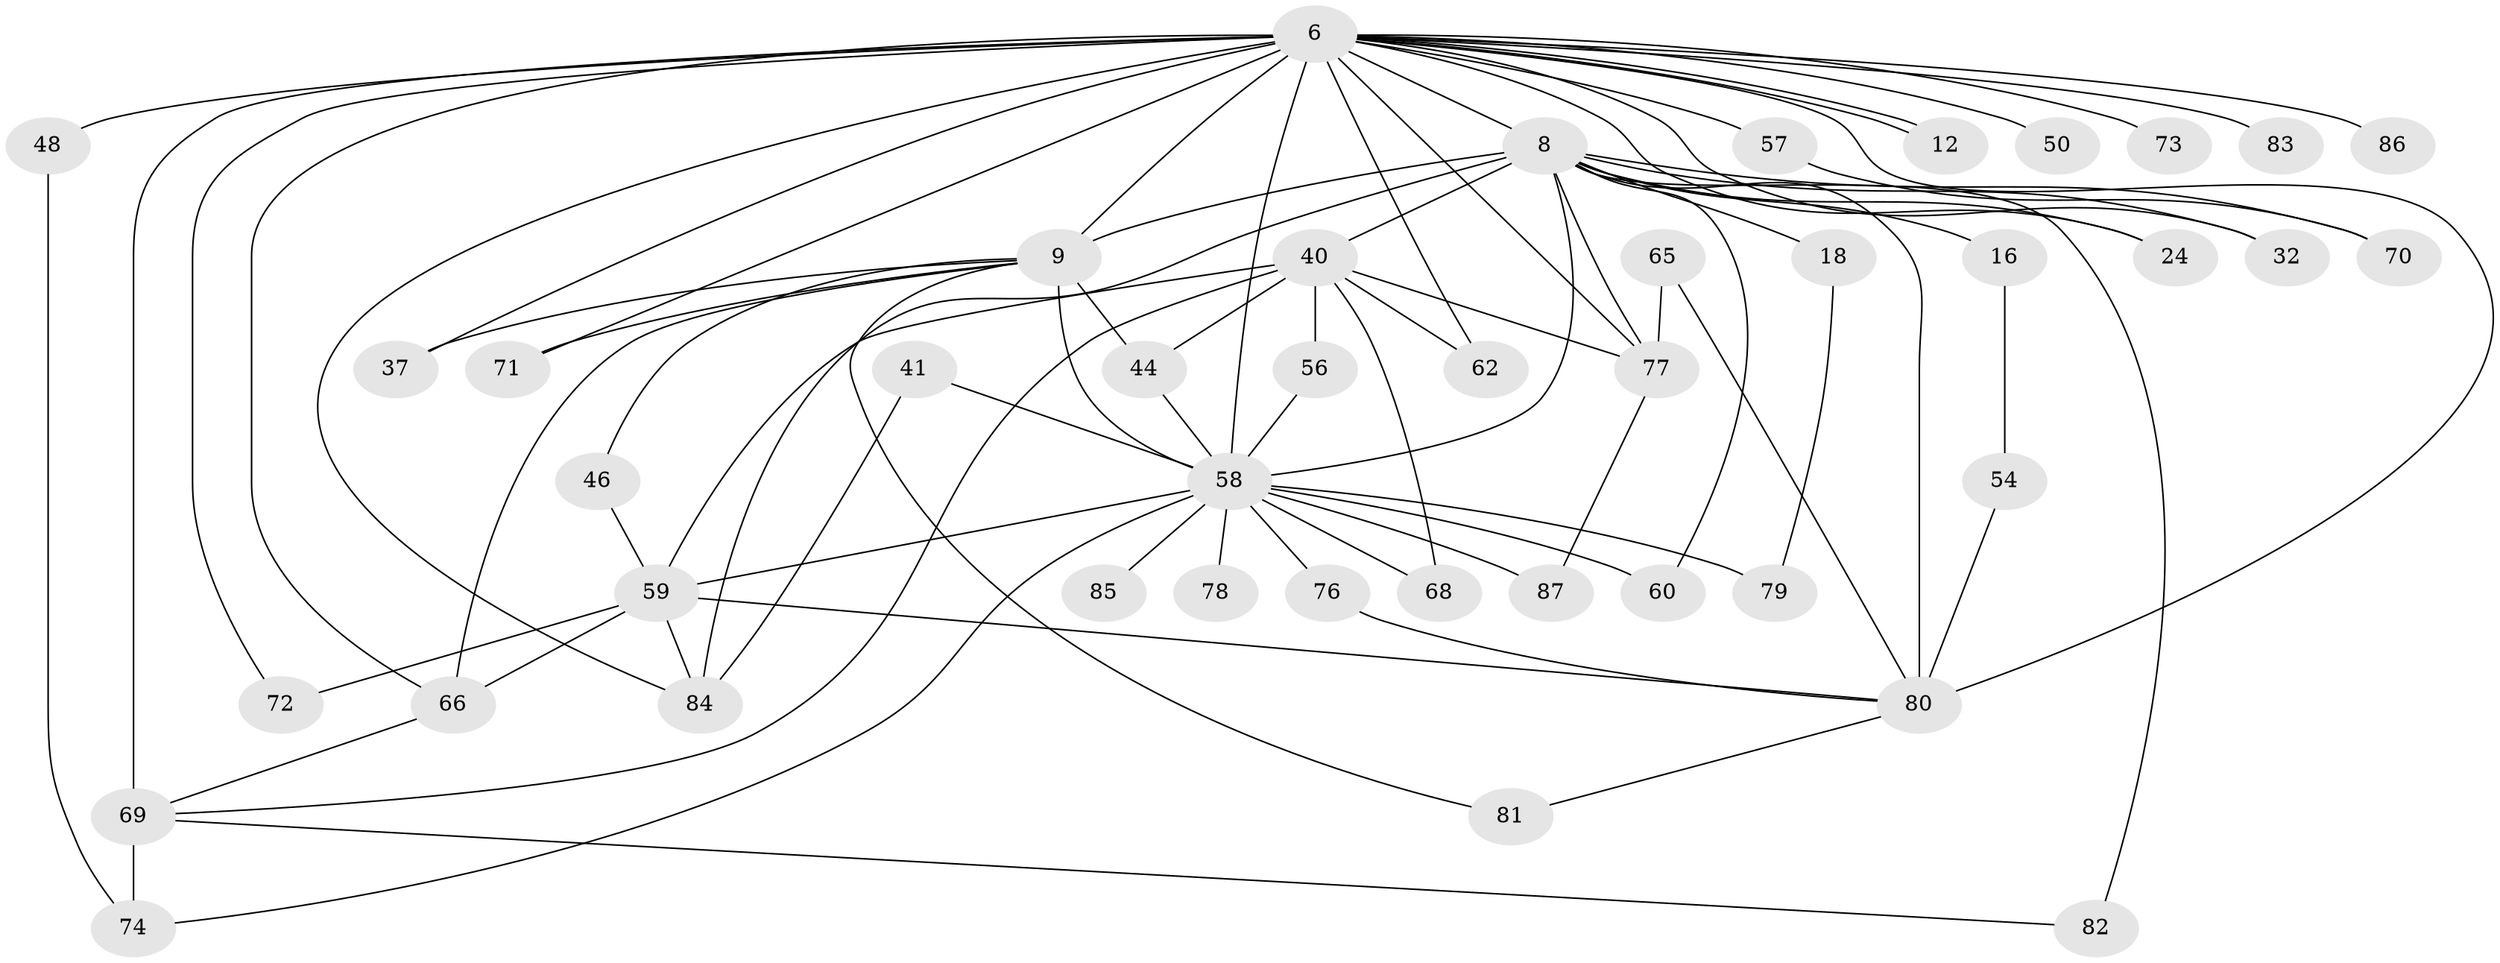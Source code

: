 // original degree distribution, {18: 0.011494252873563218, 21: 0.022988505747126436, 20: 0.011494252873563218, 15: 0.011494252873563218, 22: 0.011494252873563218, 12: 0.011494252873563218, 19: 0.011494252873563218, 13: 0.011494252873563218, 16: 0.011494252873563218, 9: 0.022988505747126436, 2: 0.5402298850574713, 4: 0.06896551724137931, 8: 0.011494252873563218, 3: 0.1724137931034483, 6: 0.022988505747126436, 5: 0.04597701149425287}
// Generated by graph-tools (version 1.1) at 2025/43/03/09/25 04:43:36]
// undirected, 43 vertices, 80 edges
graph export_dot {
graph [start="1"]
  node [color=gray90,style=filled];
  6 [super="+5+4"];
  8 [super="+2"];
  9 [super="+7"];
  12;
  16;
  18;
  24;
  32;
  37;
  40 [super="+22+14"];
  41;
  44 [super="+30"];
  46;
  48 [super="+13"];
  50 [super="+27"];
  54;
  56;
  57 [super="+38"];
  58 [super="+10"];
  59 [super="+47+51+49"];
  60;
  62;
  65;
  66 [super="+45"];
  68;
  69 [super="+33+61+34"];
  70;
  71;
  72;
  73 [super="+28"];
  74 [super="+63"];
  76;
  77 [super="+21+64"];
  78;
  79;
  80 [super="+19+29+67+52+75"];
  81;
  82 [super="+55"];
  83;
  84 [super="+53+23"];
  85;
  86;
  87;
  6 -- 8 [weight=8];
  6 -- 9 [weight=8];
  6 -- 12;
  6 -- 12;
  6 -- 57 [weight=4];
  6 -- 86 [weight=2];
  6 -- 73 [weight=3];
  6 -- 32;
  6 -- 66 [weight=3];
  6 -- 77 [weight=4];
  6 -- 50 [weight=2];
  6 -- 69 [weight=4];
  6 -- 84 [weight=2];
  6 -- 71;
  6 -- 72;
  6 -- 80 [weight=2];
  6 -- 83 [weight=2];
  6 -- 24;
  6 -- 37;
  6 -- 48 [weight=3];
  6 -- 58 [weight=9];
  6 -- 62;
  8 -- 9 [weight=4];
  8 -- 16 [weight=2];
  8 -- 18 [weight=2];
  8 -- 24;
  8 -- 70;
  8 -- 82 [weight=2];
  8 -- 32;
  8 -- 40 [weight=3];
  8 -- 60;
  8 -- 77;
  8 -- 80 [weight=5];
  8 -- 84 [weight=2];
  8 -- 58 [weight=4];
  9 -- 37;
  9 -- 71;
  9 -- 46;
  9 -- 81;
  9 -- 44;
  9 -- 58 [weight=4];
  9 -- 66 [weight=2];
  16 -- 54;
  18 -- 79;
  40 -- 56;
  40 -- 62;
  40 -- 68;
  40 -- 44;
  40 -- 77;
  40 -- 69;
  40 -- 59 [weight=2];
  41 -- 84;
  41 -- 58;
  44 -- 58;
  46 -- 59;
  48 -- 74;
  54 -- 80;
  56 -- 58;
  57 -- 70;
  58 -- 68;
  58 -- 74;
  58 -- 76;
  58 -- 78 [weight=2];
  58 -- 79;
  58 -- 85;
  58 -- 87;
  58 -- 59 [weight=2];
  58 -- 60;
  59 -- 72;
  59 -- 84;
  59 -- 80;
  59 -- 66 [weight=3];
  65 -- 77;
  65 -- 80;
  66 -- 69;
  69 -- 82;
  69 -- 74;
  76 -- 80;
  77 -- 87;
  80 -- 81;
}
